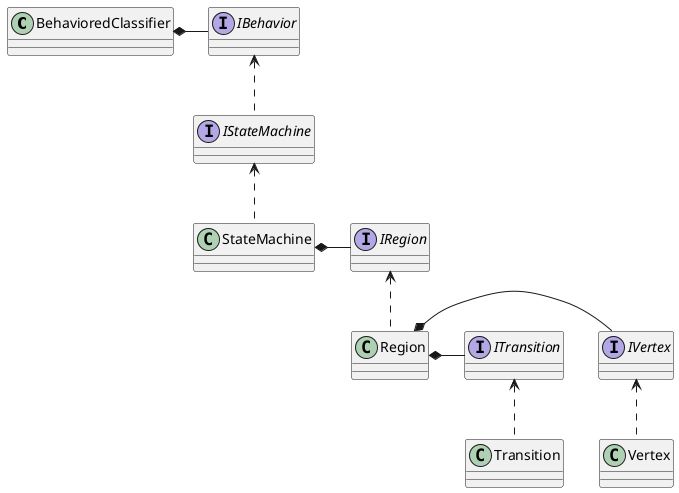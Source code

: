 @startuml

class BehavioredClassifier
interface IBehavior
interface IStateMachine
class StateMachine
interface IRegion
class Region
interface IVertex
class Vertex
interface ITransition
class Transition

BehavioredClassifier *- IBehavior
IBehavior <.. IStateMachine
IStateMachine <.. StateMachine
StateMachine *- IRegion
IRegion <.. Region
Region *- IVertex
IVertex <.. Vertex
Region *- ITransition
ITransition <.. Transition


@enduml